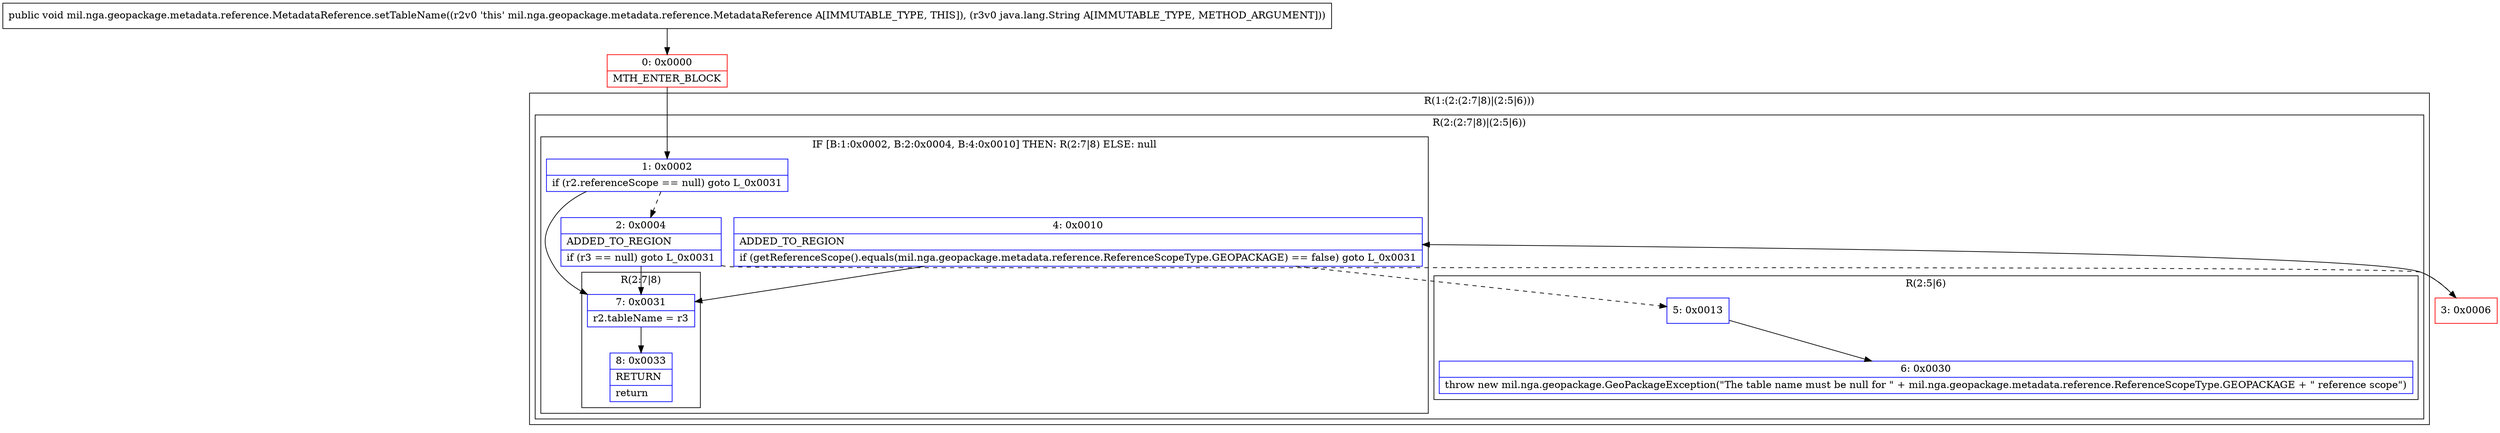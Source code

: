 digraph "CFG formil.nga.geopackage.metadata.reference.MetadataReference.setTableName(Ljava\/lang\/String;)V" {
subgraph cluster_Region_988614355 {
label = "R(1:(2:(2:7|8)|(2:5|6)))";
node [shape=record,color=blue];
subgraph cluster_Region_1156714191 {
label = "R(2:(2:7|8)|(2:5|6))";
node [shape=record,color=blue];
subgraph cluster_IfRegion_1370018217 {
label = "IF [B:1:0x0002, B:2:0x0004, B:4:0x0010] THEN: R(2:7|8) ELSE: null";
node [shape=record,color=blue];
Node_1 [shape=record,label="{1\:\ 0x0002|if (r2.referenceScope == null) goto L_0x0031\l}"];
Node_2 [shape=record,label="{2\:\ 0x0004|ADDED_TO_REGION\l|if (r3 == null) goto L_0x0031\l}"];
Node_4 [shape=record,label="{4\:\ 0x0010|ADDED_TO_REGION\l|if (getReferenceScope().equals(mil.nga.geopackage.metadata.reference.ReferenceScopeType.GEOPACKAGE) == false) goto L_0x0031\l}"];
subgraph cluster_Region_1233460254 {
label = "R(2:7|8)";
node [shape=record,color=blue];
Node_7 [shape=record,label="{7\:\ 0x0031|r2.tableName = r3\l}"];
Node_8 [shape=record,label="{8\:\ 0x0033|RETURN\l|return\l}"];
}
}
subgraph cluster_Region_457971819 {
label = "R(2:5|6)";
node [shape=record,color=blue];
Node_5 [shape=record,label="{5\:\ 0x0013}"];
Node_6 [shape=record,label="{6\:\ 0x0030|throw new mil.nga.geopackage.GeoPackageException(\"The table name must be null for \" + mil.nga.geopackage.metadata.reference.ReferenceScopeType.GEOPACKAGE + \" reference scope\")\l}"];
}
}
}
Node_0 [shape=record,color=red,label="{0\:\ 0x0000|MTH_ENTER_BLOCK\l}"];
Node_3 [shape=record,color=red,label="{3\:\ 0x0006}"];
MethodNode[shape=record,label="{public void mil.nga.geopackage.metadata.reference.MetadataReference.setTableName((r2v0 'this' mil.nga.geopackage.metadata.reference.MetadataReference A[IMMUTABLE_TYPE, THIS]), (r3v0 java.lang.String A[IMMUTABLE_TYPE, METHOD_ARGUMENT])) }"];
MethodNode -> Node_0;
Node_1 -> Node_2[style=dashed];
Node_1 -> Node_7;
Node_2 -> Node_3[style=dashed];
Node_2 -> Node_7;
Node_4 -> Node_5[style=dashed];
Node_4 -> Node_7;
Node_7 -> Node_8;
Node_5 -> Node_6;
Node_0 -> Node_1;
Node_3 -> Node_4;
}

